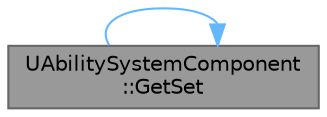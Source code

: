digraph "UAbilitySystemComponent::GetSet"
{
 // INTERACTIVE_SVG=YES
 // LATEX_PDF_SIZE
  bgcolor="transparent";
  edge [fontname=Helvetica,fontsize=10,labelfontname=Helvetica,labelfontsize=10];
  node [fontname=Helvetica,fontsize=10,shape=box,height=0.2,width=0.4];
  rankdir="RL";
  Node1 [id="Node000001",label="UAbilitySystemComponent\l::GetSet",height=0.2,width=0.4,color="gray40", fillcolor="grey60", style="filled", fontcolor="black",tooltip="Finds existing AttributeSet."];
  Node1 -> Node1 [id="edge1_Node000001_Node000001",dir="back",color="steelblue1",style="solid",tooltip=" "];
}
